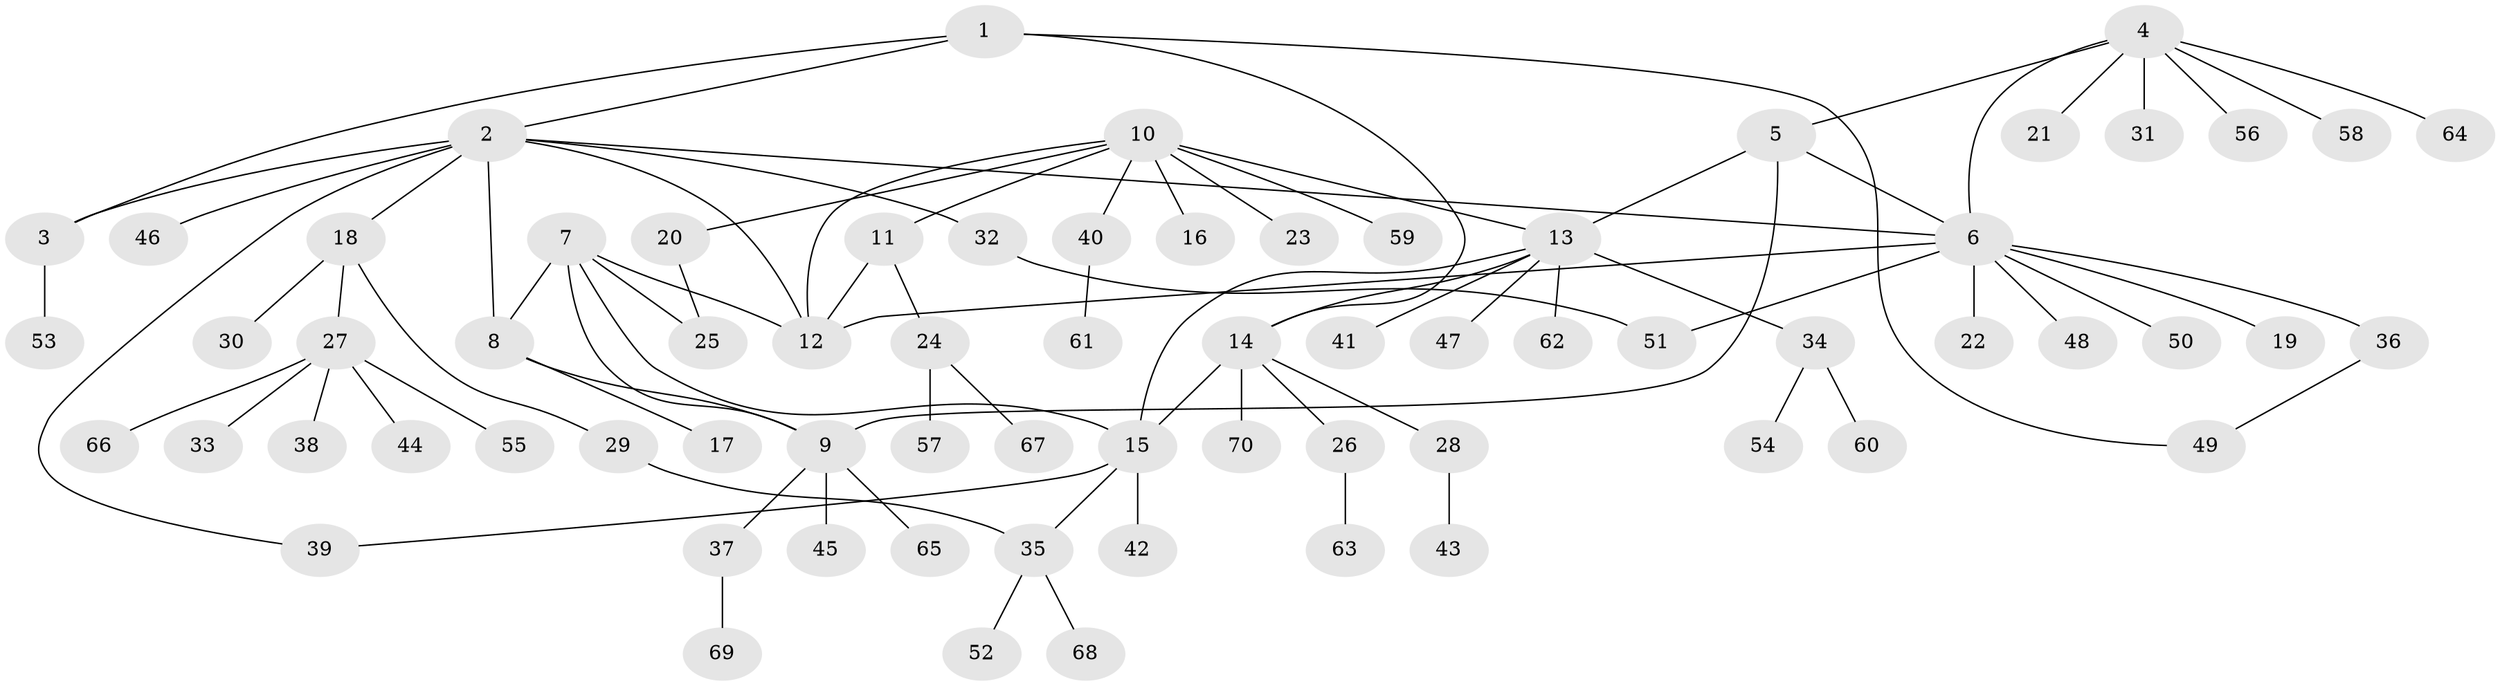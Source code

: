// coarse degree distribution, {4: 0.02040816326530612, 11: 0.02040816326530612, 2: 0.16326530612244897, 6: 0.04081632653061224, 8: 0.04081632653061224, 5: 0.04081632653061224, 3: 0.08163265306122448, 7: 0.02040816326530612, 9: 0.02040816326530612, 1: 0.5510204081632653}
// Generated by graph-tools (version 1.1) at 2025/42/03/06/25 10:42:11]
// undirected, 70 vertices, 85 edges
graph export_dot {
graph [start="1"]
  node [color=gray90,style=filled];
  1;
  2;
  3;
  4;
  5;
  6;
  7;
  8;
  9;
  10;
  11;
  12;
  13;
  14;
  15;
  16;
  17;
  18;
  19;
  20;
  21;
  22;
  23;
  24;
  25;
  26;
  27;
  28;
  29;
  30;
  31;
  32;
  33;
  34;
  35;
  36;
  37;
  38;
  39;
  40;
  41;
  42;
  43;
  44;
  45;
  46;
  47;
  48;
  49;
  50;
  51;
  52;
  53;
  54;
  55;
  56;
  57;
  58;
  59;
  60;
  61;
  62;
  63;
  64;
  65;
  66;
  67;
  68;
  69;
  70;
  1 -- 2;
  1 -- 3;
  1 -- 14;
  1 -- 49;
  2 -- 3;
  2 -- 6;
  2 -- 8;
  2 -- 12;
  2 -- 18;
  2 -- 32;
  2 -- 39;
  2 -- 46;
  3 -- 53;
  4 -- 5;
  4 -- 6;
  4 -- 21;
  4 -- 31;
  4 -- 56;
  4 -- 58;
  4 -- 64;
  5 -- 6;
  5 -- 9;
  5 -- 13;
  6 -- 12;
  6 -- 19;
  6 -- 22;
  6 -- 36;
  6 -- 48;
  6 -- 50;
  6 -- 51;
  7 -- 8;
  7 -- 9;
  7 -- 12;
  7 -- 15;
  7 -- 25;
  8 -- 9;
  8 -- 17;
  9 -- 37;
  9 -- 45;
  9 -- 65;
  10 -- 11;
  10 -- 12;
  10 -- 13;
  10 -- 16;
  10 -- 20;
  10 -- 23;
  10 -- 40;
  10 -- 59;
  11 -- 12;
  11 -- 24;
  13 -- 14;
  13 -- 15;
  13 -- 34;
  13 -- 41;
  13 -- 47;
  13 -- 62;
  14 -- 15;
  14 -- 26;
  14 -- 28;
  14 -- 70;
  15 -- 35;
  15 -- 39;
  15 -- 42;
  18 -- 27;
  18 -- 29;
  18 -- 30;
  20 -- 25;
  24 -- 57;
  24 -- 67;
  26 -- 63;
  27 -- 33;
  27 -- 38;
  27 -- 44;
  27 -- 55;
  27 -- 66;
  28 -- 43;
  29 -- 35;
  32 -- 51;
  34 -- 54;
  34 -- 60;
  35 -- 52;
  35 -- 68;
  36 -- 49;
  37 -- 69;
  40 -- 61;
}
